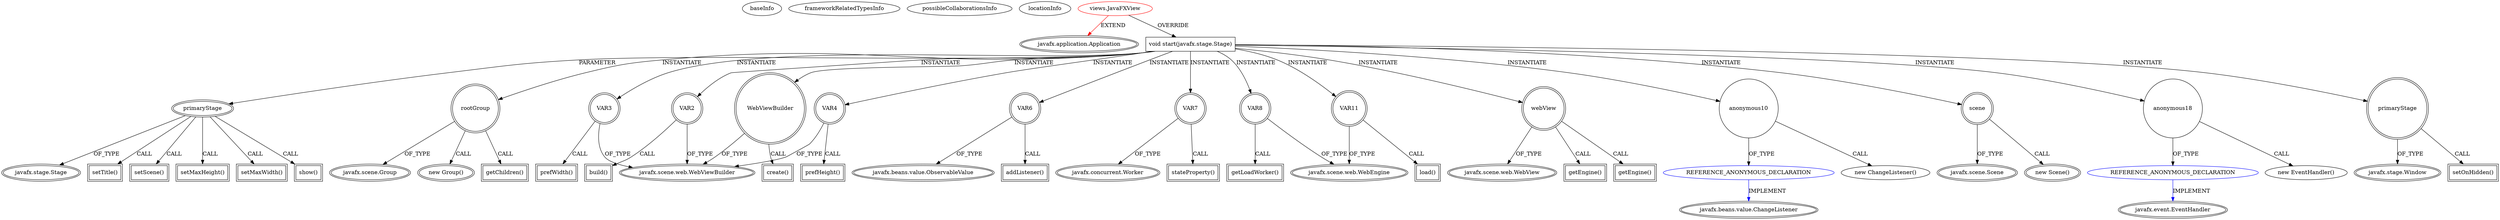 digraph {
baseInfo[graphId=1598,category="extension_graph",isAnonymous=false,possibleRelation=true]
frameworkRelatedTypesInfo[0="javafx.application.Application"]
possibleCollaborationsInfo[0="1598~OVERRIDING_METHOD_DECLARATION-INSTANTIATION-~javafx.application.Application ~javafx.beans.value.ChangeListener ~false~true",1="1598~OVERRIDING_METHOD_DECLARATION-INSTANTIATION-~javafx.application.Application ~javafx.event.EventHandler ~false~true"]
locationInfo[projectName="WebeWizard-PEP-Client",filePath="/WebeWizard-PEP-Client/PEP-Client-master/src/views/JavaFXView.java",contextSignature="JavaFXView",graphId="1598"]
0[label="views.JavaFXView",vertexType="ROOT_CLIENT_CLASS_DECLARATION",isFrameworkType=false,color=red]
1[label="javafx.application.Application",vertexType="FRAMEWORK_CLASS_TYPE",isFrameworkType=true,peripheries=2]
2[label="void start(javafx.stage.Stage)",vertexType="OVERRIDING_METHOD_DECLARATION",isFrameworkType=false,shape=box]
3[label="primaryStage",vertexType="PARAMETER_DECLARATION",isFrameworkType=true,peripheries=2]
4[label="javafx.stage.Stage",vertexType="FRAMEWORK_CLASS_TYPE",isFrameworkType=true,peripheries=2]
6[label="setTitle()",vertexType="INSIDE_CALL",isFrameworkType=true,peripheries=2,shape=box]
8[label="rootGroup",vertexType="VARIABLE_EXPRESION",isFrameworkType=true,peripheries=2,shape=circle]
9[label="javafx.scene.Group",vertexType="FRAMEWORK_CLASS_TYPE",isFrameworkType=true,peripheries=2]
7[label="new Group()",vertexType="CONSTRUCTOR_CALL",isFrameworkType=true,peripheries=2]
10[label="VAR2",vertexType="VARIABLE_EXPRESION",isFrameworkType=true,peripheries=2,shape=circle]
12[label="javafx.scene.web.WebViewBuilder",vertexType="FRAMEWORK_CLASS_TYPE",isFrameworkType=true,peripheries=2]
11[label="build()",vertexType="INSIDE_CALL",isFrameworkType=true,peripheries=2,shape=box]
13[label="VAR3",vertexType="VARIABLE_EXPRESION",isFrameworkType=true,peripheries=2,shape=circle]
14[label="prefWidth()",vertexType="INSIDE_CALL",isFrameworkType=true,peripheries=2,shape=box]
16[label="VAR4",vertexType="VARIABLE_EXPRESION",isFrameworkType=true,peripheries=2,shape=circle]
17[label="prefHeight()",vertexType="INSIDE_CALL",isFrameworkType=true,peripheries=2,shape=box]
19[label="WebViewBuilder",vertexType="VARIABLE_EXPRESION",isFrameworkType=true,peripheries=2,shape=circle]
20[label="create()",vertexType="INSIDE_CALL",isFrameworkType=true,peripheries=2,shape=box]
22[label="VAR6",vertexType="VARIABLE_EXPRESION",isFrameworkType=true,peripheries=2,shape=circle]
24[label="javafx.beans.value.ObservableValue",vertexType="FRAMEWORK_INTERFACE_TYPE",isFrameworkType=true,peripheries=2]
23[label="addListener()",vertexType="INSIDE_CALL",isFrameworkType=true,peripheries=2,shape=box]
25[label="VAR7",vertexType="VARIABLE_EXPRESION",isFrameworkType=true,peripheries=2,shape=circle]
27[label="javafx.concurrent.Worker",vertexType="FRAMEWORK_INTERFACE_TYPE",isFrameworkType=true,peripheries=2]
26[label="stateProperty()",vertexType="INSIDE_CALL",isFrameworkType=true,peripheries=2,shape=box]
28[label="VAR8",vertexType="VARIABLE_EXPRESION",isFrameworkType=true,peripheries=2,shape=circle]
30[label="javafx.scene.web.WebEngine",vertexType="FRAMEWORK_CLASS_TYPE",isFrameworkType=true,peripheries=2]
29[label="getLoadWorker()",vertexType="INSIDE_CALL",isFrameworkType=true,peripheries=2,shape=box]
31[label="webView",vertexType="VARIABLE_EXPRESION",isFrameworkType=true,peripheries=2,shape=circle]
33[label="javafx.scene.web.WebView",vertexType="FRAMEWORK_CLASS_TYPE",isFrameworkType=true,peripheries=2]
32[label="getEngine()",vertexType="INSIDE_CALL",isFrameworkType=true,peripheries=2,shape=box]
35[label="anonymous10",vertexType="VARIABLE_EXPRESION",isFrameworkType=false,shape=circle]
36[label="REFERENCE_ANONYMOUS_DECLARATION",vertexType="REFERENCE_ANONYMOUS_DECLARATION",isFrameworkType=false,color=blue]
37[label="javafx.beans.value.ChangeListener",vertexType="FRAMEWORK_INTERFACE_TYPE",isFrameworkType=true,peripheries=2]
34[label="new ChangeListener()",vertexType="CONSTRUCTOR_CALL",isFrameworkType=false]
38[label="VAR11",vertexType="VARIABLE_EXPRESION",isFrameworkType=true,peripheries=2,shape=circle]
39[label="load()",vertexType="INSIDE_CALL",isFrameworkType=true,peripheries=2,shape=box]
42[label="getEngine()",vertexType="INSIDE_CALL",isFrameworkType=true,peripheries=2,shape=box]
44[label="getChildren()",vertexType="INSIDE_CALL",isFrameworkType=true,peripheries=2,shape=box]
46[label="scene",vertexType="VARIABLE_EXPRESION",isFrameworkType=true,peripheries=2,shape=circle]
47[label="javafx.scene.Scene",vertexType="FRAMEWORK_CLASS_TYPE",isFrameworkType=true,peripheries=2]
45[label="new Scene()",vertexType="CONSTRUCTOR_CALL",isFrameworkType=true,peripheries=2]
49[label="setScene()",vertexType="INSIDE_CALL",isFrameworkType=true,peripheries=2,shape=box]
51[label="setMaxHeight()",vertexType="INSIDE_CALL",isFrameworkType=true,peripheries=2,shape=box]
53[label="setMaxWidth()",vertexType="INSIDE_CALL",isFrameworkType=true,peripheries=2,shape=box]
55[label="anonymous18",vertexType="VARIABLE_EXPRESION",isFrameworkType=false,shape=circle]
56[label="REFERENCE_ANONYMOUS_DECLARATION",vertexType="REFERENCE_ANONYMOUS_DECLARATION",isFrameworkType=false,color=blue]
57[label="javafx.event.EventHandler",vertexType="FRAMEWORK_INTERFACE_TYPE",isFrameworkType=true,peripheries=2]
54[label="new EventHandler()",vertexType="CONSTRUCTOR_CALL",isFrameworkType=false]
58[label="primaryStage",vertexType="VARIABLE_EXPRESION",isFrameworkType=true,peripheries=2,shape=circle]
60[label="javafx.stage.Window",vertexType="FRAMEWORK_CLASS_TYPE",isFrameworkType=true,peripheries=2]
59[label="setOnHidden()",vertexType="INSIDE_CALL",isFrameworkType=true,peripheries=2,shape=box]
62[label="show()",vertexType="INSIDE_CALL",isFrameworkType=true,peripheries=2,shape=box]
0->1[label="EXTEND",color=red]
0->2[label="OVERRIDE"]
3->4[label="OF_TYPE"]
2->3[label="PARAMETER"]
3->6[label="CALL"]
2->8[label="INSTANTIATE"]
8->9[label="OF_TYPE"]
8->7[label="CALL"]
2->10[label="INSTANTIATE"]
10->12[label="OF_TYPE"]
10->11[label="CALL"]
2->13[label="INSTANTIATE"]
13->12[label="OF_TYPE"]
13->14[label="CALL"]
2->16[label="INSTANTIATE"]
16->12[label="OF_TYPE"]
16->17[label="CALL"]
2->19[label="INSTANTIATE"]
19->12[label="OF_TYPE"]
19->20[label="CALL"]
2->22[label="INSTANTIATE"]
22->24[label="OF_TYPE"]
22->23[label="CALL"]
2->25[label="INSTANTIATE"]
25->27[label="OF_TYPE"]
25->26[label="CALL"]
2->28[label="INSTANTIATE"]
28->30[label="OF_TYPE"]
28->29[label="CALL"]
2->31[label="INSTANTIATE"]
31->33[label="OF_TYPE"]
31->32[label="CALL"]
2->35[label="INSTANTIATE"]
36->37[label="IMPLEMENT",color=blue]
35->36[label="OF_TYPE"]
35->34[label="CALL"]
2->38[label="INSTANTIATE"]
38->30[label="OF_TYPE"]
38->39[label="CALL"]
31->42[label="CALL"]
8->44[label="CALL"]
2->46[label="INSTANTIATE"]
46->47[label="OF_TYPE"]
46->45[label="CALL"]
3->49[label="CALL"]
3->51[label="CALL"]
3->53[label="CALL"]
2->55[label="INSTANTIATE"]
56->57[label="IMPLEMENT",color=blue]
55->56[label="OF_TYPE"]
55->54[label="CALL"]
2->58[label="INSTANTIATE"]
58->60[label="OF_TYPE"]
58->59[label="CALL"]
3->62[label="CALL"]
}
